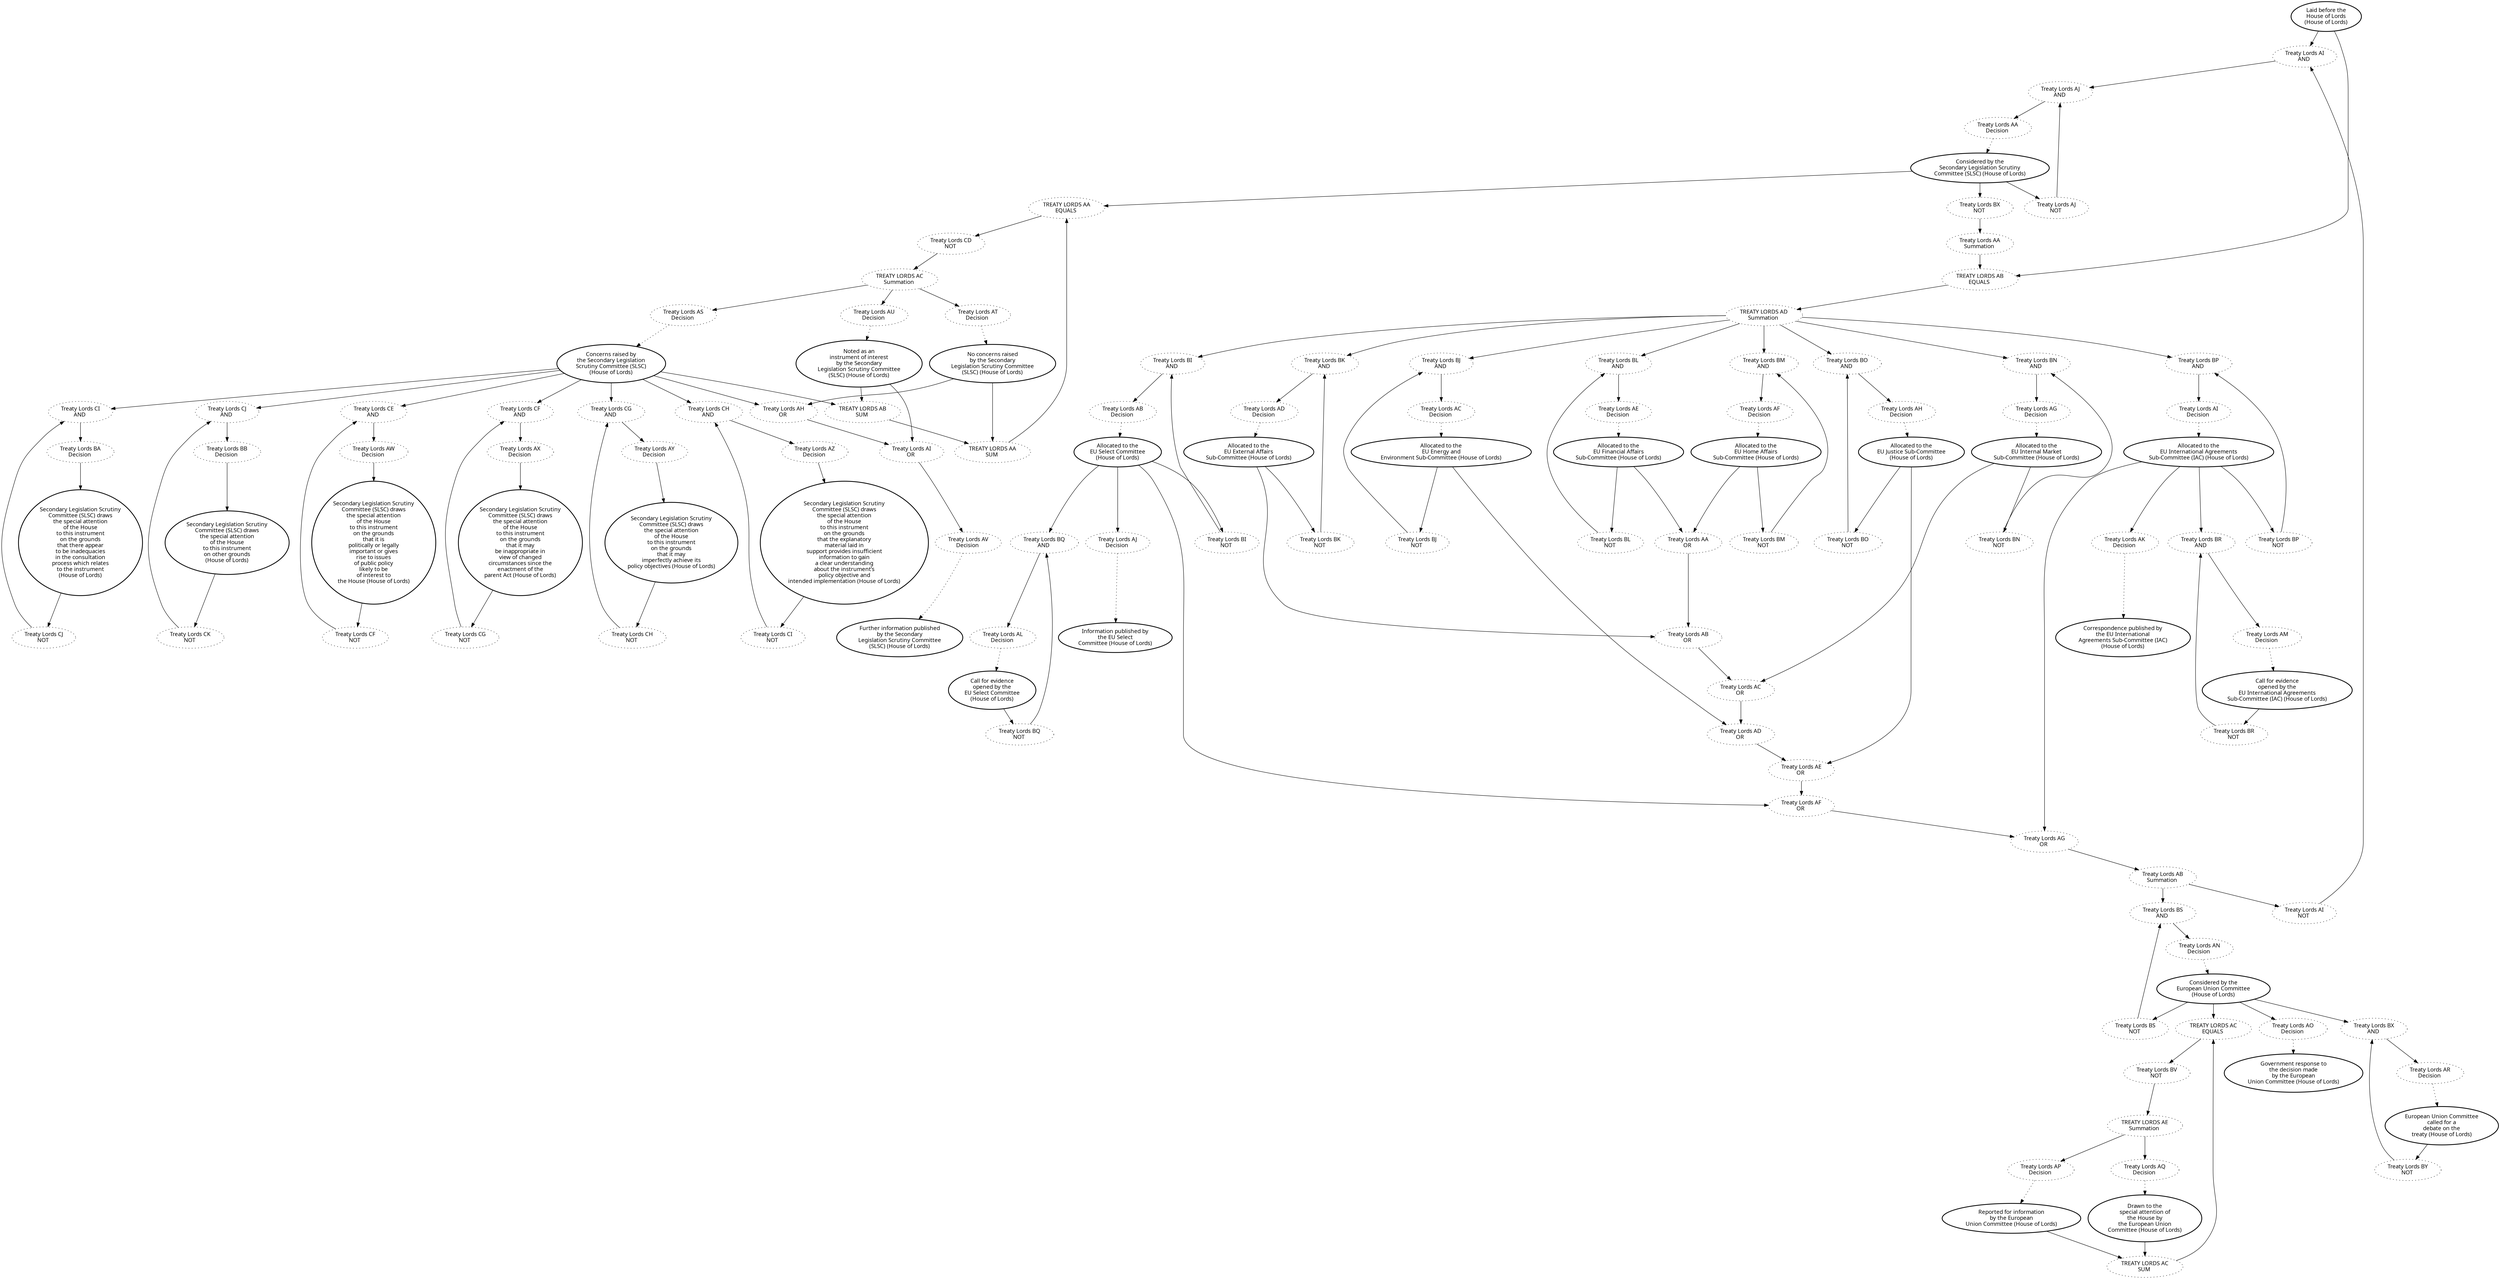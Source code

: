 digraph{graph[fontname="calibri"];node[fontname="calibri"];edge[fontname="calibri"];edge [style=solid, color=black];"12"->"690"[label=""];edge[style=solid, color=black];edge [style=solid, color=black];"12"->"3072"[label=""];edge[style=solid, color=black];edge [style=solid, color=black];"19"->"764"[label=""];edge[style=solid, color=black];edge [style=solid, color=black];"19"->"1165"[label=""];edge[style=solid, color=black];edge [style=solid, color=black];"19"->"3071"[label=""];edge[style=solid, color=black];edge [style=solid, color=black];"72"->"1860"[label=""];edge[style=solid, color=black];edge [style=solid, color=black];"72"->"3074"[label=""];edge[style=solid, color=black];edge [style=solid, color=black];"84"->"1860"[label=""];edge[style=solid, color=black];edge [style=solid, color=black];"84"->"3075"[label=""];edge[style=solid, color=black];edge [style=solid, color=black];"84"->"4222"[label=""];edge[style=solid, color=black];edge [style=solid, color=black];"84"->"4223"[label=""];edge[style=solid, color=black];edge [style=solid, color=black];"84"->"4224"[label=""];edge[style=solid, color=black];edge [style=solid, color=black];"84"->"4225"[label=""];edge[style=solid, color=black];edge [style=solid, color=black];"84"->"4226"[label=""];edge[style=solid, color=black];edge [style=solid, color=black];"84"->"4227"[label=""];edge[style=solid, color=black];edge [style=solid, color=black];"143"->"1859"[label=""];edge[style=solid, color=black];edge [style=solid, color=black];"143"->"3075"[label=""];edge[style=solid, color=black];edge [style=solid, color=black];"151"->"747"[label=""];edge[style=solid, color=black];edge [style=solid, color=black];"151"->"789"[label=""];edge[style=solid, color=black];edge [style=solid, color=black];"151"->"724"[label=""];edge[style=solid, color=black];edge [style=solid, color=black];"151"->"736"[label=""];edge[style=solid, color=black];edge [style=solid, color=black];"152"->"792"[label=""];edge[style=solid, color=black];edge [style=solid, color=black];"152"->"731"[label=""];edge[style=solid, color=black];edge [style=solid, color=black];"153"->"794"[label=""];edge[style=solid, color=black];edge [style=solid, color=black];"153"->"733"[label=""];edge[style=solid, color=black];edge [style=solid, color=black];"154"->"790"[label=""];edge[style=solid, color=black];edge [style=solid, color=black];"154"->"734"[label=""];edge[style=solid, color=black];edge [style=solid, color=black];"155"->"791"[label=""];edge[style=solid, color=black];edge [style=solid, color=black];"155"->"732"[label=""];edge[style=solid, color=black];edge [style=solid, color=black];"156"->"795"[label=""];edge[style=solid, color=black];edge [style=solid, color=black];"156"->"735"[label=""];edge[style=solid, color=black];edge [style=solid, color=black];"157"->"793"[label=""];edge[style=solid, color=black];edge [style=solid, color=black];"157"->"731"[label=""];edge[style=solid, color=black];edge [style=solid, color=black];"158"->"3079"[label=""];edge[style=solid, color=black];edge [style=solid, color=black];"159"->"3079"[label=""];edge[style=solid, color=black];edge [style=solid, color=black];"202"->"799"[label=""];edge[style=solid, color=black];edge [style=solid, color=black];"202"->"752"[label=""];edge[style=solid, color=black];edge [style=solid, color=black];"202"->"1473"[label=""];edge[style=solid, color=black];edge [style=solid, color=black];"202"->"3073"[label=""];edge[style=solid, color=black];edge [style=solid, color=black];"225"->"748"[label=""];edge[style=solid, color=black];edge [style=solid, color=black];"225"->"725"[label=""];edge[style=solid, color=black];edge [style=solid, color=black];"225"->"737"[label=""];edge[style=solid, color=black];edge [style=solid, color=black];"225"->"796"[label=""];edge[style=solid, color=black];edge [style=solid, color=black];"275"->"798"[label=""];edge[style=solid, color=black];edge [style=solid, color=black];"276"->"797"[label=""];edge[style=solid, color=black];edge [style=solid, color=black];"690"->"691"[label=""];edge[style=solid, color=black];edge [style=solid, color=black];"691"->"738"[label=""];edge[style=solid, color=black];edge [style=solid, color=black];"716"->"739"[label=""];edge[style=solid, color=black];edge [style=solid, color=black];"717"->"740"[label=""];edge[style=solid, color=black];edge [style=solid, color=black];"718"->"741"[label=""];edge[style=solid, color=black];edge [style=solid, color=black];"719"->"742"[label=""];edge[style=solid, color=black];edge [style=solid, color=black];"720"->"743"[label=""];edge[style=solid, color=black];edge [style=solid, color=black];"721"->"744"[label=""];edge[style=solid, color=black];edge [style=solid, color=black];"722"->"745"[label=""];edge[style=solid, color=black];edge [style=solid, color=black];"723"->"746"[label=""];edge[style=solid, color=black];edge [style=solid, color=black];"724"->"749"[label=""];edge[style=solid, color=black];edge [style=solid, color=black];"725"->"750"[label=""];edge[style=solid, color=black];edge [style=solid, color=black];"726"->"751"[label=""];edge[style=solid, color=black];edge [style=solid, color=black];"731"->"732"[label=""];edge[style=solid, color=black];edge [style=solid, color=black];"732"->"733"[label=""];edge[style=solid, color=black];edge [style=solid, color=black];"733"->"734"[label=""];edge[style=solid, color=black];edge [style=solid, color=black];"734"->"735"[label=""];edge[style=solid, color=black];edge [style=solid, color=black];"735"->"736"[label=""];edge[style=solid, color=black];edge [style=solid, color=black];"736"->"737"[label=""];edge[style=solid, color=black];edge [style=solid, color=black];"737"->"1166"[label=""];edge[style=solid, color=black];edge [style=dotted, color=black];"738"->"19"[label=""];edge[style=solid, color=black];edge [style=dotted, color=black];"739"->"151"[label=""];edge[style=solid, color=black];edge [style=dotted, color=black];"740"->"154"[label=""];edge[style=solid, color=black];edge [style=dotted, color=black];"741"->"155"[label=""];edge[style=solid, color=black];edge [style=dotted, color=black];"742"->"152"[label=""];edge[style=solid, color=black];edge [style=dotted, color=black];"743"->"157"[label=""];edge[style=solid, color=black];edge [style=dotted, color=black];"744"->"153"[label=""];edge[style=solid, color=black];edge [style=dotted, color=black];"745"->"156"[label=""];edge[style=solid, color=black];edge [style=dotted, color=black];"746"->"225"[label=""];edge[style=solid, color=black];edge [style=dotted, color=black];"747"->"227"[label=""];edge[style=solid, color=black];edge [style=dotted, color=black];"748"->"226"[label=""];edge[style=solid, color=black];edge [style=dotted, color=black];"749"->"276"[label=""];edge[style=solid, color=black];edge [style=dotted, color=black];"750"->"275"[label=""];edge[style=solid, color=black];edge [style=dotted, color=black];"751"->"202"[label=""];edge[style=solid, color=black];edge [style=dotted, color=black];"752"->"274"[label=""];edge[style=solid, color=black];edge [style=dotted, color=black];"753"->"159"[label=""];edge[style=solid, color=black];edge [style=dotted, color=black];"754"->"158"[label=""];edge[style=solid, color=black];edge [style=solid, color=black];"763"->"690"[label=""];edge[style=solid, color=black];edge [style=solid, color=black];"764"->"691"[label=""];edge[style=solid, color=black];edge [style=solid, color=black];"789"->"716"[label=""];edge[style=solid, color=black];edge [style=solid, color=black];"790"->"717"[label=""];edge[style=solid, color=black];edge [style=solid, color=black];"791"->"718"[label=""];edge[style=solid, color=black];edge [style=solid, color=black];"792"->"719"[label=""];edge[style=solid, color=black];edge [style=solid, color=black];"793"->"720"[label=""];edge[style=solid, color=black];edge [style=solid, color=black];"794"->"721"[label=""];edge[style=solid, color=black];edge [style=solid, color=black];"795"->"722"[label=""];edge[style=solid, color=black];edge [style=solid, color=black];"796"->"723"[label=""];edge[style=solid, color=black];edge [style=solid, color=black];"797"->"724"[label=""];edge[style=solid, color=black];edge [style=solid, color=black];"798"->"725"[label=""];edge[style=solid, color=black];edge [style=solid, color=black];"799"->"726"[label=""];edge[style=solid, color=black];edge [style=solid, color=black];"802"->"3078"[label=""];edge[style=solid, color=black];edge [style=solid, color=black];"1164"->"3072"[label=""];edge[style=solid, color=black];edge [style=solid, color=black];"1165"->"1164"[label=""];edge[style=solid, color=black];edge [style=solid, color=black];"1166"->"726"[label=""];edge[style=solid, color=black];edge [style=solid, color=black];"1166"->"763"[label=""];edge[style=solid, color=black];edge [style=solid, color=black];"1472"->"1474"[label=""];edge[style=solid, color=black];edge [style=solid, color=black];"1473"->"1475"[label=""];edge[style=solid, color=black];edge [style=solid, color=black];"1474"->"1473"[label=""];edge[style=solid, color=black];edge [style=dotted, color=black];"1475"->"1472"[label=""];edge[style=solid, color=black];edge [style=dotted, color=black];"1858"->"224"[label=""];edge[style=solid, color=black];edge [style=solid, color=black];"1859"->"1858"[label=""];edge[style=solid, color=black];edge [style=solid, color=black];"1860"->"1859"[label=""];edge[style=solid, color=black];edge [style=dotted, color=black];"1862"->"143"[label=""];edge[style=solid, color=black];edge [style=dotted, color=black];"1863"->"72"[label=""];edge[style=solid, color=black];edge [style=solid, color=black];"1864"->"3076"[label=""];edge[style=solid, color=black];edge [style=dotted, color=black];"1865"->"84"[label=""];edge[style=solid, color=black];edge [style=solid, color=black];"3071"->"1864"[label=""];edge[style=solid, color=black];edge [style=solid, color=black];"3072"->"3077"[label=""];edge[style=solid, color=black];edge [style=solid, color=black];"3073"->"802"[label=""];edge[style=solid, color=black];edge [style=solid, color=black];"3074"->"3071"[label=""];edge[style=solid, color=black];edge [style=solid, color=black];"3075"->"3074"[label=""];edge[style=solid, color=black];edge [style=solid, color=black];"3076"->"1865"[label=""];edge[style=solid, color=black];edge [style=solid, color=black];"3076"->"1863"[label=""];edge[style=solid, color=black];edge [style=solid, color=black];"3076"->"1862"[label=""];edge[style=solid, color=black];edge [style=solid, color=black];"3077"->"723"[label=""];edge[style=solid, color=black];edge [style=solid, color=black];"3077"->"722"[label=""];edge[style=solid, color=black];edge [style=solid, color=black];"3077"->"721"[label=""];edge[style=solid, color=black];edge [style=solid, color=black];"3077"->"720"[label=""];edge[style=solid, color=black];edge [style=solid, color=black];"3077"->"719"[label=""];edge[style=solid, color=black];edge [style=solid, color=black];"3077"->"717"[label=""];edge[style=solid, color=black];edge [style=solid, color=black];"3077"->"718"[label=""];edge[style=solid, color=black];edge [style=solid, color=black];"3077"->"716"[label=""];edge[style=solid, color=black];edge [style=solid, color=black];"3078"->"753"[label=""];edge[style=solid, color=black];edge [style=solid, color=black];"3078"->"754"[label=""];edge[style=solid, color=black];edge [style=solid, color=black];"3079"->"3073"[label=""];edge[style=solid, color=black];edge [style=solid, color=black];"4209"->"4228"[label=""];edge[style=solid, color=black];edge [style=solid, color=black];"4210"->"4229"[label=""];edge[style=solid, color=black];edge [style=solid, color=black];"4211"->"4230"[label=""];edge[style=solid, color=black];edge [style=solid, color=black];"4212"->"4231"[label=""];edge[style=solid, color=black];edge [style=solid, color=black];"4213"->"4232"[label=""];edge[style=solid, color=black];edge [style=solid, color=black];"4214"->"4233"[label=""];edge[style=solid, color=black];edge [style=solid, color=black];"4222"->"4234"[label=""];edge[style=solid, color=black];edge [style=solid, color=black];"4223"->"4235"[label=""];edge[style=solid, color=black];edge [style=solid, color=black];"4224"->"4236"[label=""];edge[style=solid, color=black];edge [style=solid, color=black];"4225"->"4237"[label=""];edge[style=solid, color=black];edge [style=solid, color=black];"4226"->"4238"[label=""];edge[style=solid, color=black];edge [style=solid, color=black];"4227"->"4239"[label=""];edge[style=solid, color=black];edge [style=solid, color=black];"4228"->"4222"[label=""];edge[style=solid, color=black];edge [style=solid, color=black];"4229"->"4223"[label=""];edge[style=solid, color=black];edge [style=solid, color=black];"4230"->"4224"[label=""];edge[style=solid, color=black];edge [style=solid, color=black];"4231"->"4225"[label=""];edge[style=solid, color=black];edge [style=solid, color=black];"4232"->"4226"[label=""];edge[style=solid, color=black];edge [style=solid, color=black];"4233"->"4227"[label=""];edge[style=solid, color=black];edge [style=solid, color=black];"4234"->"4209"[label=""];edge[style=solid, color=black];edge [style=solid, color=black];"4235"->"4210"[label=""];edge[style=solid, color=black];edge [style=solid, color=black];"4236"->"4211"[label=""];edge[style=solid, color=black];edge [style=solid, color=black];"4237"->"4212"[label=""];edge[style=solid, color=black];edge [style=solid, color=black];"4238"->"4213"[label=""];edge[style=solid, color=black];edge [style=solid, color=black];"4239"->"4214"[label=""];edge[style=solid, color=black];"12" [label="Laid before the\nHouse of Lords\n(House of Lords)", style=bold];"19" [label="Considered by the\nSecondary Legislation Scrutiny\nCommittee (SLSC) (House of Lords)", style=bold];"72" [label="No concerns raised\nby the Secondary\nLegislation Scrutiny Committee\n(SLSC) (House of Lords)", style=bold];"84" [label="Concerns raised by\nthe Secondary Legislation\nScrutiny Committee (SLSC)\n(House of Lords)", style=bold];"143" [label="Noted as an\ninstrument of interest\nby the Secondary\nLegislation Scrutiny Committee\n(SLSC) (House of Lords)", style=bold];"151" [label="Allocated to the\nEU Select Committee\n(House of Lords)", style=bold];"152" [label="Allocated to the\nEU Financial Affairs\nSub-Committee (House of Lords)", style=bold];"153" [label="Allocated to the\nEU Internal Market\nSub-Committee (House of Lords)", style=bold];"154" [label="Allocated to the\nEU Energy and\nEnvironment Sub-Committee (House of Lords)", style=bold];"155" [label="Allocated to the\nEU External Affairs\nSub-Committee (House of Lords)", style=bold];"156" [label="Allocated to the\nEU Justice Sub-Committee\n(House of Lords)", style=bold];"157" [label="Allocated to the\nEU Home Affairs\nSub-Committee (House of Lords)", style=bold];"158" [label="Drawn to the\nspecial attention of\nthe House by\nthe European Union\nCommittee (House of Lords)", style=bold];"159" [label="Reported for information\nby the European\nUnion Committee (House of Lords)", style=bold];"202" [label="Considered by the\nEuropean Union Committee\n(House of Lords)", style=bold];"225" [label="Allocated to the\nEU International Agreements\nSub-Committee (IAC) (House of Lords)", style=bold];"275" [label="Call for evidence\nopened by the\nEU International Agreements\nSub-Committee (IAC) (House of Lords)", style=bold];"276" [label="Call for evidence\nopened by the\nEU Select Committee\n(House of Lords)", style=bold];"690" [label="Treaty Lords AI\nAND ", style=dotted];"691" [label="Treaty Lords AJ\nAND ", style=dotted];"716" [label="Treaty Lords BI\nAND ", style=dotted];"717" [label="Treaty Lords BJ\nAND ", style=dotted];"718" [label="Treaty Lords BK\nAND ", style=dotted];"719" [label="Treaty Lords BL\nAND ", style=dotted];"720" [label="Treaty Lords BM\nAND ", style=dotted];"721" [label="Treaty Lords BN\nAND ", style=dotted];"722" [label="Treaty Lords BO\nAND ", style=dotted];"723" [label="Treaty Lords BP\nAND ", style=dotted];"724" [label="Treaty Lords BQ\nAND ", style=dotted];"725" [label="Treaty Lords BR\nAND ", style=dotted];"726" [label="Treaty Lords BS\nAND ", style=dotted];"731" [label="Treaty Lords AA\nOR ", style=dotted];"732" [label="Treaty Lords AB\nOR ", style=dotted];"733" [label="Treaty Lords AC\nOR ", style=dotted];"734" [label="Treaty Lords AD\nOR ", style=dotted];"735" [label="Treaty Lords AE\nOR ", style=dotted];"736" [label="Treaty Lords AF\nOR ", style=dotted];"737" [label="Treaty Lords AG\nOR ", style=dotted];"738" [label="Treaty Lords AA\nDecision ", style=dotted];"739" [label="Treaty Lords AB\nDecision ", style=dotted];"740" [label="Treaty Lords AC\nDecision ", style=dotted];"741" [label="Treaty Lords AD\nDecision ", style=dotted];"742" [label="Treaty Lords AE\nDecision ", style=dotted];"743" [label="Treaty Lords AF\nDecision ", style=dotted];"744" [label="Treaty Lords AG\nDecision ", style=dotted];"745" [label="Treaty Lords AH\nDecision ", style=dotted];"746" [label="Treaty Lords AI\nDecision ", style=dotted];"747" [label="Treaty Lords AJ\nDecision ", style=dotted];"748" [label="Treaty Lords AK\nDecision ", style=dotted];"749" [label="Treaty Lords AL\nDecision ", style=dotted];"750" [label="Treaty Lords AM\nDecision ", style=dotted];"751" [label="Treaty Lords AN\nDecision ", style=dotted];"752" [label="Treaty Lords AO\nDecision ", style=dotted];"753" [label="Treaty Lords AP\nDecision ", style=dotted];"754" [label="Treaty Lords AQ\nDecision ", style=dotted];"763" [label="Treaty Lords AI\nNOT ", style=dotted];"764" [label="Treaty Lords AJ\nNOT ", style=dotted];"789" [label="Treaty Lords BI\nNOT ", style=dotted];"790" [label="Treaty Lords BJ\nNOT ", style=dotted];"791" [label="Treaty Lords BK\nNOT ", style=dotted];"792" [label="Treaty Lords BL\nNOT ", style=dotted];"793" [label="Treaty Lords BM\nNOT ", style=dotted];"794" [label="Treaty Lords BN\nNOT ", style=dotted];"795" [label="Treaty Lords BO\nNOT ", style=dotted];"796" [label="Treaty Lords BP\nNOT ", style=dotted];"797" [label="Treaty Lords BQ\nNOT ", style=dotted];"798" [label="Treaty Lords BR\nNOT ", style=dotted];"799" [label="Treaty Lords BS\nNOT ", style=dotted];"802" [label="Treaty Lords BV\nNOT ", style=dotted];"1164" [label="Treaty Lords AA\nSummation ", style=dotted];"1165" [label="Treaty Lords BX\nNOT ", style=dotted];"1166" [label="Treaty Lords AB\nSummation ", style=dotted];"1472" [label="European Union Committee\ncalled for a\ndebate on the\ntreaty (House of Lords)", style=bold];"1473" [label="Treaty Lords BX\nAND ", style=dotted];"1474" [label="Treaty Lords BY\nNOT ", style=dotted];"1475" [label="Treaty Lords AR\nDecision ", style=dotted];"1858" [label="Treaty Lords AV\nDecision ", style=dotted];"1859" [label="Treaty Lords AI\nOR ", style=dotted];"1860" [label="Treaty Lords AH\nOR ", style=dotted];"1862" [label="Treaty Lords AU\nDecision ", style=dotted];"1863" [label="Treaty Lords AT\nDecision ", style=dotted];"1864" [label="Treaty Lords CD\nNOT ", style=dotted];"1865" [label="Treaty Lords AS\nDecision ", style=dotted];"3071" [label="TREATY LORDS AA\nEQUALS ", style=dotted];"3072" [label="TREATY LORDS AB\nEQUALS ", style=dotted];"3073" [label="TREATY LORDS AC\nEQUALS ", style=dotted];"3074" [label="TREATY LORDS AA\nSUM ", style=dotted];"3075" [label="TREATY LORDS AB\nSUM ", style=dotted];"3076" [label="TREATY LORDS AC\nSummation ", style=dotted];"3077" [label="TREATY LORDS AD\nSummation ", style=dotted];"3078" [label="TREATY LORDS AE\nSummation ", style=dotted];"3079" [label="TREATY LORDS AC\nSUM ", style=dotted];"4209" [label="Secondary Legislation Scrutiny\nCommittee (SLSC) draws\nthe special attention\nof the House\nto this instrument\non the grounds\nthat it is\npolitically or legally\nimportant or gives\nrise to issues\nof public policy\nlikely to be\nof interest to\nthe House (House of Lords)", style=bold];"4210" [label="Secondary Legislation Scrutiny\nCommittee (SLSC) draws\nthe special attention\nof the House\nto this instrument\non the grounds\nthat it may\nbe inappropriate in\nview of changed\ncircumstances since the\nenactment of the\nparent Act (House of Lords)", style=bold];"4211" [label="Secondary Legislation Scrutiny\nCommittee (SLSC) draws\nthe special attention\nof the House\nto this instrument\non the grounds\nthat it may\nimperfectly achieve its\npolicy objectives (House of Lords)", style=bold];"4212" [label="Secondary Legislation Scrutiny\nCommittee (SLSC) draws\nthe special attention\nof the House\nto this instrument\non the grounds\nthat the explanatory\nmaterial laid in\nsupport provides insufficient\ninformation to gain\na clear understanding\nabout the instrument’s\npolicy objective and\nintended implementation (House of Lords)", style=bold];"4213" [label="Secondary Legislation Scrutiny\nCommittee (SLSC) draws\nthe special attention\nof the House\nto this instrument\non the grounds\nthat there appear\nto be inadequacies\nin the consultation\nprocess which relates\nto the instrument\n(House of Lords)", style=bold];"4214" [label="Secondary Legislation Scrutiny\nCommittee (SLSC) draws\nthe special attention\nof the House\nto this instrument\non other grounds\n(House of Lords)", style=bold];"4222" [label="Treaty Lords CE\nAND ", style=dotted];"4223" [label="Treaty Lords CF\nAND ", style=dotted];"4224" [label="Treaty Lords CG\nAND ", style=dotted];"4225" [label="Treaty Lords CH\nAND ", style=dotted];"4226" [label="Treaty Lords CI\nAND ", style=dotted];"4227" [label="Treaty Lords CJ\nAND ", style=dotted];"4228" [label="Treaty Lords CF\nNOT ", style=dotted];"4229" [label="Treaty Lords CG\nNOT ", style=dotted];"4230" [label="Treaty Lords CH\nNOT ", style=dotted];"4231" [label="Treaty Lords CI\nNOT ", style=dotted];"4232" [label="Treaty Lords CJ\nNOT ", style=dotted];"4233" [label="Treaty Lords CK\nNOT ", style=dotted];"4234" [label="Treaty Lords AW\nDecision ", style=dotted];"4235" [label="Treaty Lords AX\nDecision ", style=dotted];"4236" [label="Treaty Lords AY\nDecision ", style=dotted];"4237" [label="Treaty Lords AZ\nDecision ", style=dotted];"4238" [label="Treaty Lords BA\nDecision ", style=dotted];"4239" [label="Treaty Lords BB\nDecision ", style=dotted];"227" [label="Information published by\nthe EU Select\nCommittee (House of Lords)", style=bold];"226" [label="Correspondence published by\nthe EU International\nAgreements Sub-Committee (IAC)\n(House of Lords)", style=bold];"274" [label="Government response to\nthe decision made\nby the European\nUnion Committee (House of Lords)", style=bold];"224" [label="Further information published\nby the Secondary\nLegislation Scrutiny Committee\n(SLSC) (House of Lords)", style=bold];}
